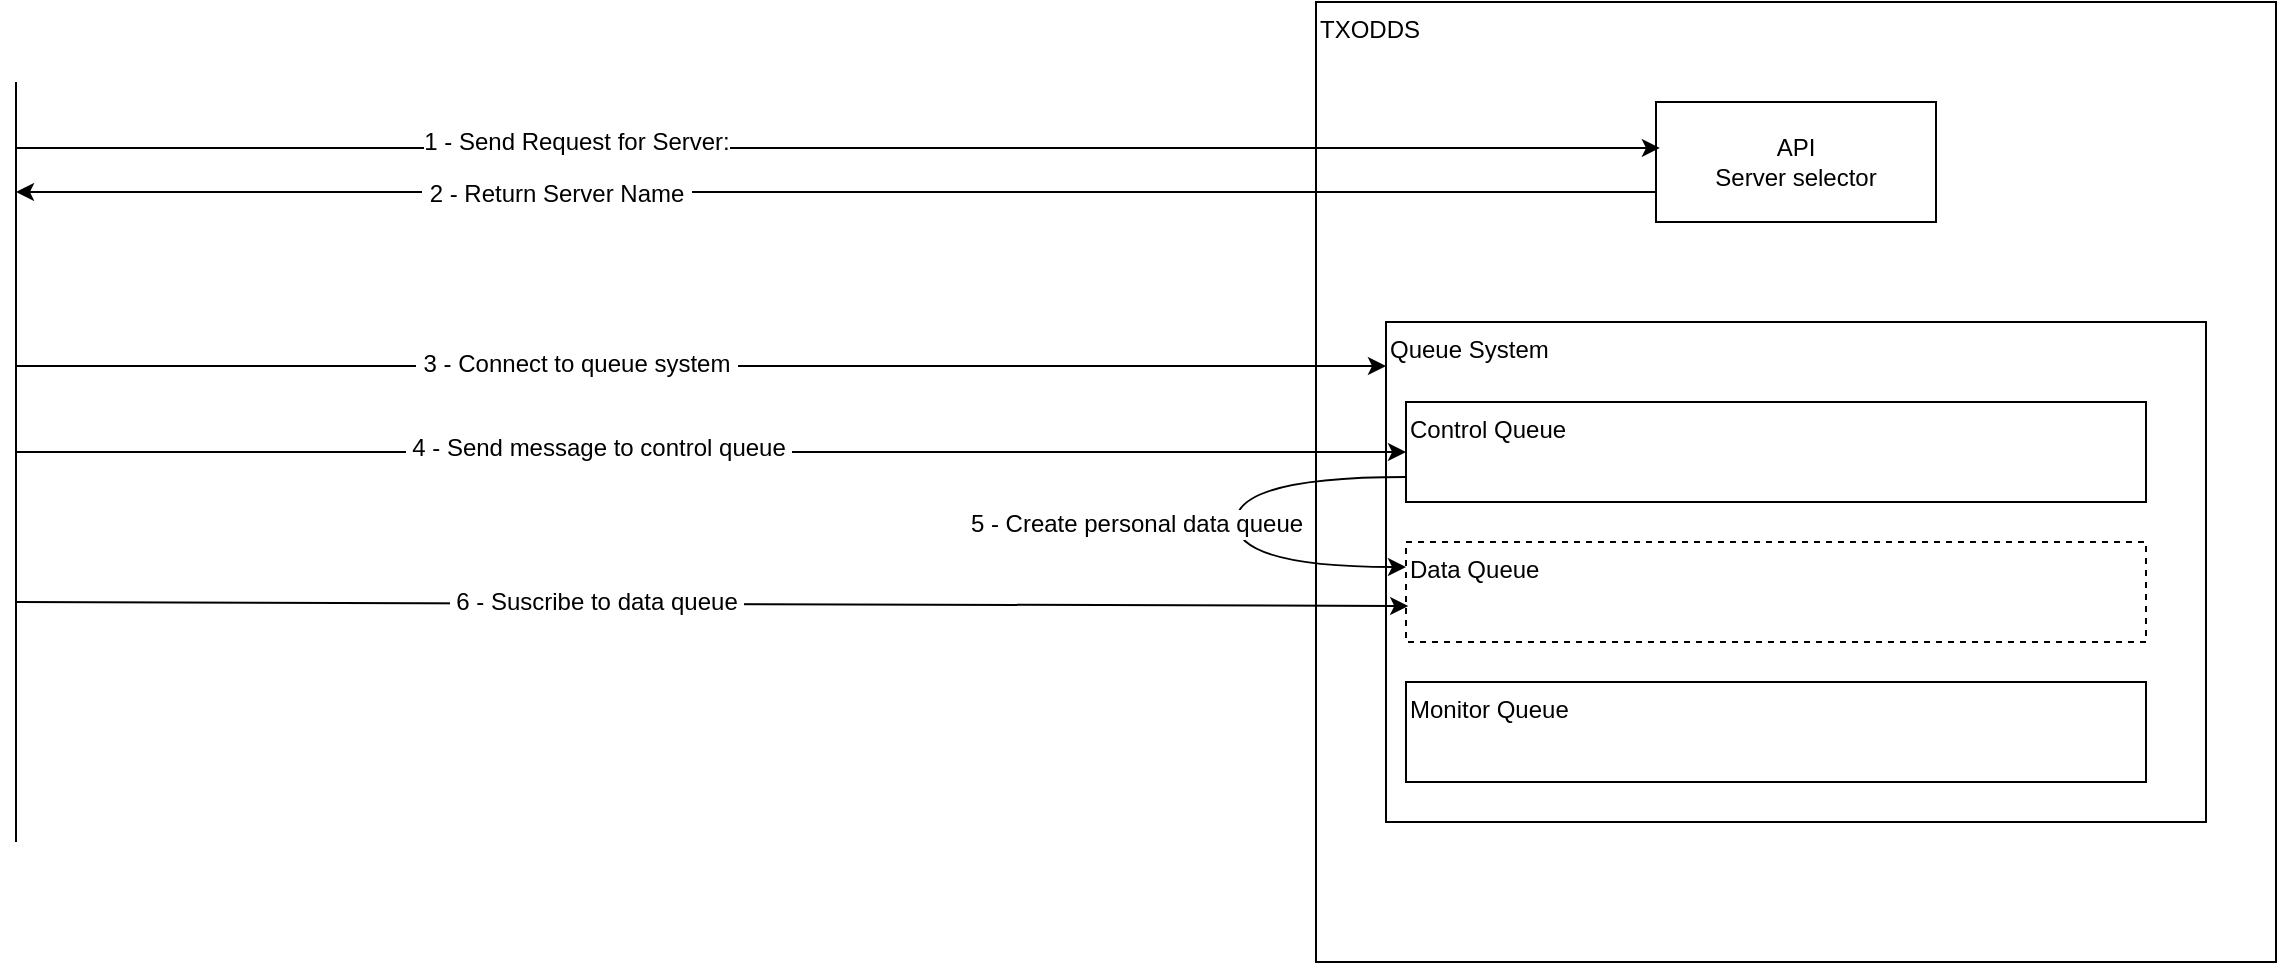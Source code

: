 <mxfile version="12.4.3" type="github" pages="1">
  <diagram id="af5fKmIW8S9w6IEvJGaG" name="Page-1">
    <mxGraphModel dx="2031" dy="1089" grid="1" gridSize="10" guides="1" tooltips="1" connect="1" arrows="1" fold="1" page="1" pageScale="1" pageWidth="2336" pageHeight="1654" math="0" shadow="0">
      <root>
        <mxCell id="0"/>
        <mxCell id="1" parent="0"/>
        <mxCell id="s_TitawoScat0cO_zlr0-1" value="TXODDS" style="whiteSpace=wrap;html=1;aspect=fixed;verticalAlign=top;align=left;" vertex="1" parent="1">
          <mxGeometry x="710" y="120" width="480" height="480" as="geometry"/>
        </mxCell>
        <mxCell id="s_TitawoScat0cO_zlr0-6" value="" style="group" vertex="1" connectable="0" parent="1">
          <mxGeometry x="745" y="280" width="410" height="250" as="geometry"/>
        </mxCell>
        <mxCell id="s_TitawoScat0cO_zlr0-2" value="Queue System" style="rounded=0;whiteSpace=wrap;html=1;align=left;verticalAlign=top;" vertex="1" parent="s_TitawoScat0cO_zlr0-6">
          <mxGeometry width="410" height="250" as="geometry"/>
        </mxCell>
        <mxCell id="s_TitawoScat0cO_zlr0-19" style="edgeStyle=orthogonalEdgeStyle;curved=1;rounded=0;orthogonalLoop=1;jettySize=auto;html=1;entryX=0;entryY=0.25;entryDx=0;entryDy=0;exitX=0;exitY=0.75;exitDx=0;exitDy=0;" edge="1" parent="s_TitawoScat0cO_zlr0-6" source="s_TitawoScat0cO_zlr0-3" target="s_TitawoScat0cO_zlr0-5">
          <mxGeometry relative="1" as="geometry">
            <Array as="points">
              <mxPoint x="-75" y="78"/>
              <mxPoint x="-75" y="123"/>
            </Array>
          </mxGeometry>
        </mxCell>
        <mxCell id="s_TitawoScat0cO_zlr0-20" value="5 - Create personal data queue" style="text;html=1;align=center;verticalAlign=middle;resizable=0;points=[];;labelBackgroundColor=#ffffff;" vertex="1" connectable="0" parent="s_TitawoScat0cO_zlr0-19">
          <mxGeometry x="0.006" y="3" relative="1" as="geometry">
            <mxPoint x="-53" as="offset"/>
          </mxGeometry>
        </mxCell>
        <mxCell id="s_TitawoScat0cO_zlr0-3" value="Control Queue" style="rounded=0;whiteSpace=wrap;html=1;align=left;verticalAlign=top;" vertex="1" parent="s_TitawoScat0cO_zlr0-6">
          <mxGeometry x="10" y="40" width="370" height="50" as="geometry"/>
        </mxCell>
        <mxCell id="s_TitawoScat0cO_zlr0-5" value="Data Queue" style="rounded=0;whiteSpace=wrap;html=1;align=left;verticalAlign=top;dashed=1;" vertex="1" parent="s_TitawoScat0cO_zlr0-6">
          <mxGeometry x="10" y="110" width="370" height="50" as="geometry"/>
        </mxCell>
        <mxCell id="s_TitawoScat0cO_zlr0-4" value="Monitor Queue" style="rounded=0;whiteSpace=wrap;html=1;align=left;verticalAlign=top;" vertex="1" parent="s_TitawoScat0cO_zlr0-6">
          <mxGeometry x="10" y="180" width="370" height="50" as="geometry"/>
        </mxCell>
        <mxCell id="s_TitawoScat0cO_zlr0-12" style="rounded=0;orthogonalLoop=1;jettySize=auto;html=1;exitX=0;exitY=0.75;exitDx=0;exitDy=0;" edge="1" parent="1" source="s_TitawoScat0cO_zlr0-7">
          <mxGeometry relative="1" as="geometry">
            <mxPoint x="60" y="215" as="targetPoint"/>
          </mxGeometry>
        </mxCell>
        <mxCell id="s_TitawoScat0cO_zlr0-13" value="&amp;nbsp;2 - Return Server Name&amp;nbsp;" style="text;html=1;align=center;verticalAlign=middle;resizable=0;points=[];;labelBackgroundColor=#ffffff;" vertex="1" connectable="0" parent="s_TitawoScat0cO_zlr0-12">
          <mxGeometry x="0.029" y="-5" relative="1" as="geometry">
            <mxPoint x="-127.98" y="5.43" as="offset"/>
          </mxGeometry>
        </mxCell>
        <mxCell id="s_TitawoScat0cO_zlr0-7" value="API&lt;br&gt;Server selector" style="rounded=0;whiteSpace=wrap;html=1;align=center;" vertex="1" parent="1">
          <mxGeometry x="880" y="170" width="140" height="60" as="geometry"/>
        </mxCell>
        <mxCell id="s_TitawoScat0cO_zlr0-10" style="rounded=0;orthogonalLoop=1;jettySize=auto;html=1;entryX=0.014;entryY=0.383;entryDx=0;entryDy=0;entryPerimeter=0;" edge="1" parent="1" target="s_TitawoScat0cO_zlr0-7">
          <mxGeometry relative="1" as="geometry">
            <mxPoint x="60" y="193" as="sourcePoint"/>
          </mxGeometry>
        </mxCell>
        <mxCell id="s_TitawoScat0cO_zlr0-11" value="1 - Send Request for Server:" style="text;html=1;align=center;verticalAlign=middle;resizable=0;points=[];;labelBackgroundColor=#ffffff;" vertex="1" connectable="0" parent="s_TitawoScat0cO_zlr0-10">
          <mxGeometry x="-0.44" y="-1" relative="1" as="geometry">
            <mxPoint x="50.04" y="-4.63" as="offset"/>
          </mxGeometry>
        </mxCell>
        <mxCell id="s_TitawoScat0cO_zlr0-14" style="rounded=0;orthogonalLoop=1;jettySize=auto;html=1;entryX=0;entryY=0.088;entryDx=0;entryDy=0;entryPerimeter=0;" edge="1" parent="1" target="s_TitawoScat0cO_zlr0-2">
          <mxGeometry relative="1" as="geometry">
            <mxPoint x="60" y="302" as="sourcePoint"/>
          </mxGeometry>
        </mxCell>
        <mxCell id="s_TitawoScat0cO_zlr0-15" value="&amp;nbsp;3 - Connect to queue system&amp;nbsp;" style="text;html=1;align=center;verticalAlign=middle;resizable=0;points=[];;labelBackgroundColor=#ffffff;" vertex="1" connectable="0" parent="s_TitawoScat0cO_zlr0-14">
          <mxGeometry x="-0.177" y="6" relative="1" as="geometry">
            <mxPoint x="-1.97" y="4.83" as="offset"/>
          </mxGeometry>
        </mxCell>
        <mxCell id="s_TitawoScat0cO_zlr0-16" style="rounded=0;orthogonalLoop=1;jettySize=auto;html=1;entryX=0;entryY=0.5;entryDx=0;entryDy=0;" edge="1" parent="1" target="s_TitawoScat0cO_zlr0-3">
          <mxGeometry relative="1" as="geometry">
            <mxPoint x="60" y="345" as="sourcePoint"/>
          </mxGeometry>
        </mxCell>
        <mxCell id="s_TitawoScat0cO_zlr0-17" value="&amp;nbsp;4 - Send message to control queue&amp;nbsp;" style="text;html=1;align=center;verticalAlign=middle;resizable=0;points=[];;labelBackgroundColor=#ffffff;" vertex="1" connectable="0" parent="s_TitawoScat0cO_zlr0-16">
          <mxGeometry y="-32" relative="1" as="geometry">
            <mxPoint x="-56.62" y="-34.49" as="offset"/>
          </mxGeometry>
        </mxCell>
        <mxCell id="s_TitawoScat0cO_zlr0-21" style="rounded=0;orthogonalLoop=1;jettySize=auto;html=1;entryX=0.003;entryY=0.64;entryDx=0;entryDy=0;entryPerimeter=0;" edge="1" parent="1" target="s_TitawoScat0cO_zlr0-5">
          <mxGeometry relative="1" as="geometry">
            <mxPoint x="60" y="420" as="sourcePoint"/>
          </mxGeometry>
        </mxCell>
        <mxCell id="s_TitawoScat0cO_zlr0-22" value="&amp;nbsp;6 - Suscribe to data queue&amp;nbsp;" style="text;html=1;align=center;verticalAlign=middle;resizable=0;points=[];;labelBackgroundColor=#ffffff;" vertex="1" connectable="0" parent="s_TitawoScat0cO_zlr0-21">
          <mxGeometry x="0.021" y="-4" relative="1" as="geometry">
            <mxPoint x="-65.99" y="-5.02" as="offset"/>
          </mxGeometry>
        </mxCell>
        <mxCell id="s_TitawoScat0cO_zlr0-23" value="" style="endArrow=none;html=1;" edge="1" parent="1">
          <mxGeometry width="50" height="50" relative="1" as="geometry">
            <mxPoint x="60" y="540" as="sourcePoint"/>
            <mxPoint x="60" y="160" as="targetPoint"/>
          </mxGeometry>
        </mxCell>
      </root>
    </mxGraphModel>
  </diagram>
</mxfile>
